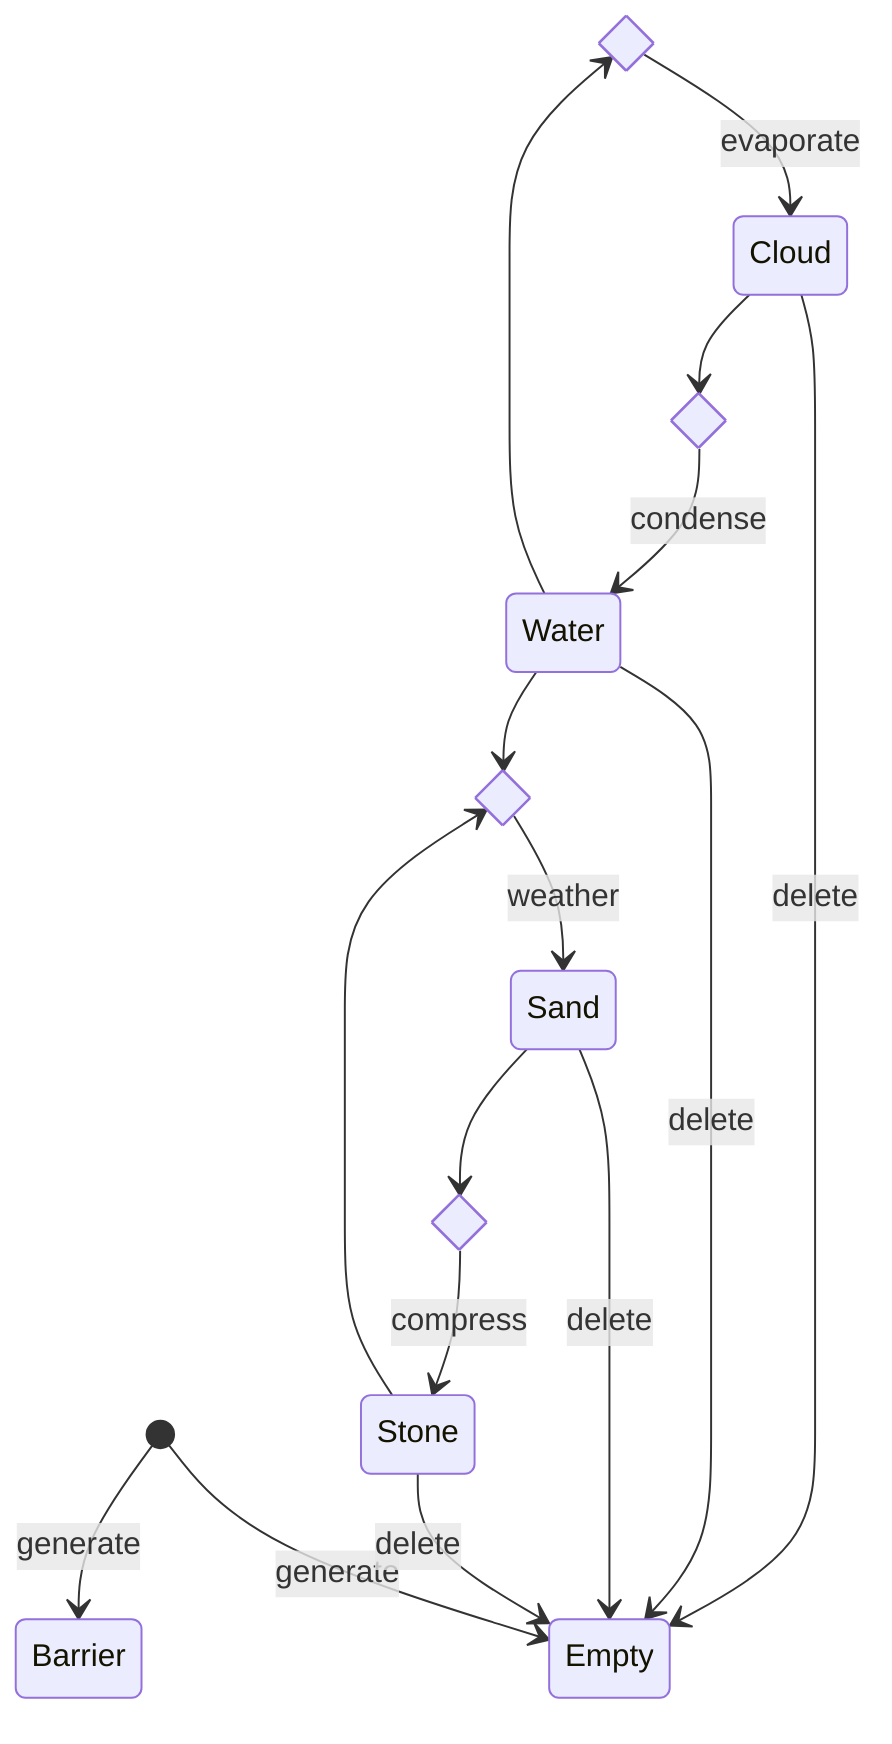 stateDiagram-v2
    state evaporate <<choice>>
    state condense <<choice>>
    state compress <<choice>>
    state weather <<choice>>
    [*] --> Empty: generate
    [*] --> Barrier: generate
    Sand --> Empty: delete
    Sand --> compress
    Stone --> weather
    Stone --> Empty: delete
    Water --> Empty: delete
    Water --> evaporate
    Water --> weather
    Cloud --> Empty: delete
    Cloud --> condense
    evaporate --> Cloud: evaporate
    condense --> Water: condense
    compress --> Stone: compress
    weather --> Sand: weather
    Barrier